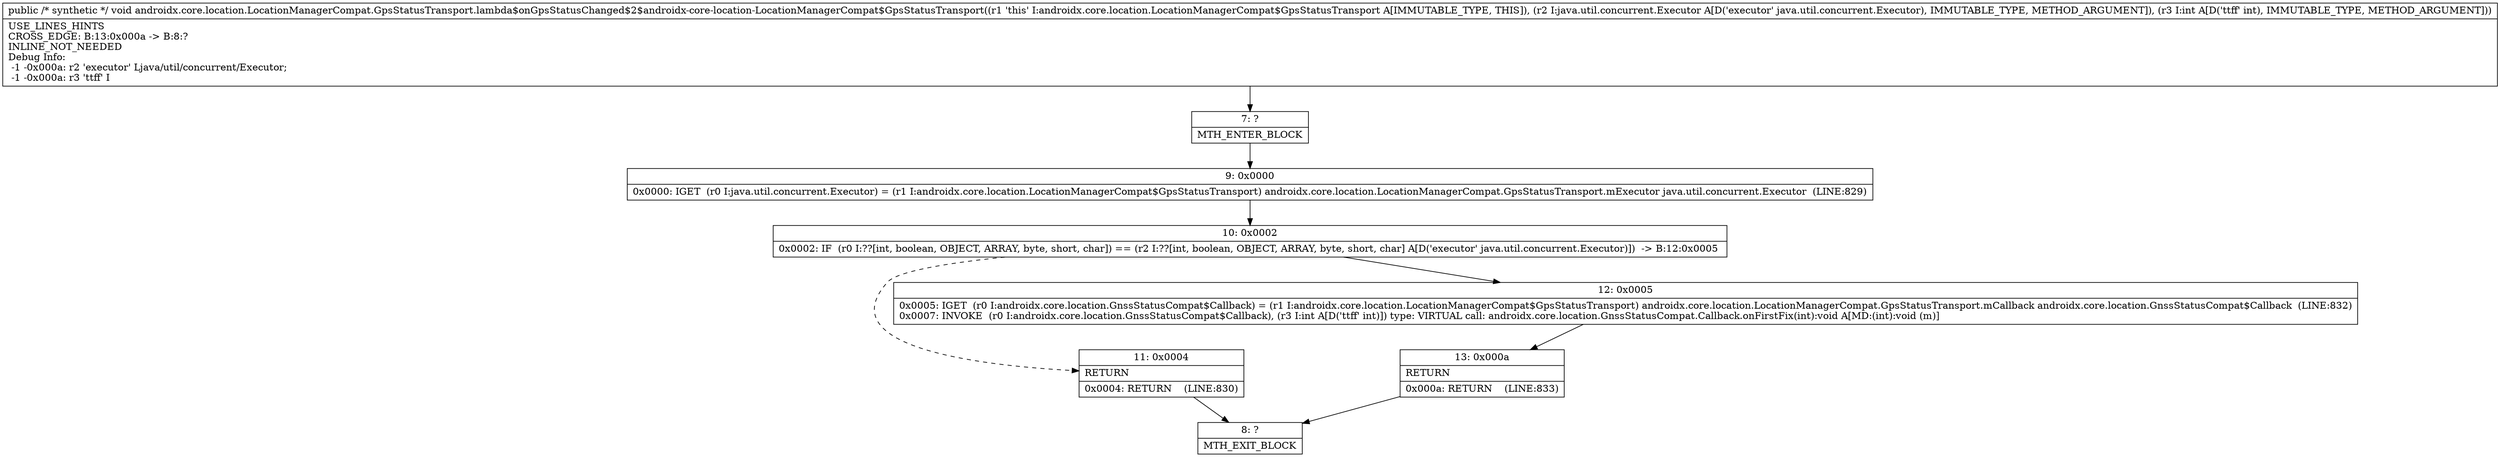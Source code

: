 digraph "CFG forandroidx.core.location.LocationManagerCompat.GpsStatusTransport.lambda$onGpsStatusChanged$2$androidx\-core\-location\-LocationManagerCompat$GpsStatusTransport(Ljava\/util\/concurrent\/Executor;I)V" {
Node_7 [shape=record,label="{7\:\ ?|MTH_ENTER_BLOCK\l}"];
Node_9 [shape=record,label="{9\:\ 0x0000|0x0000: IGET  (r0 I:java.util.concurrent.Executor) = (r1 I:androidx.core.location.LocationManagerCompat$GpsStatusTransport) androidx.core.location.LocationManagerCompat.GpsStatusTransport.mExecutor java.util.concurrent.Executor  (LINE:829)\l}"];
Node_10 [shape=record,label="{10\:\ 0x0002|0x0002: IF  (r0 I:??[int, boolean, OBJECT, ARRAY, byte, short, char]) == (r2 I:??[int, boolean, OBJECT, ARRAY, byte, short, char] A[D('executor' java.util.concurrent.Executor)])  \-\> B:12:0x0005 \l}"];
Node_11 [shape=record,label="{11\:\ 0x0004|RETURN\l|0x0004: RETURN    (LINE:830)\l}"];
Node_8 [shape=record,label="{8\:\ ?|MTH_EXIT_BLOCK\l}"];
Node_12 [shape=record,label="{12\:\ 0x0005|0x0005: IGET  (r0 I:androidx.core.location.GnssStatusCompat$Callback) = (r1 I:androidx.core.location.LocationManagerCompat$GpsStatusTransport) androidx.core.location.LocationManagerCompat.GpsStatusTransport.mCallback androidx.core.location.GnssStatusCompat$Callback  (LINE:832)\l0x0007: INVOKE  (r0 I:androidx.core.location.GnssStatusCompat$Callback), (r3 I:int A[D('ttff' int)]) type: VIRTUAL call: androidx.core.location.GnssStatusCompat.Callback.onFirstFix(int):void A[MD:(int):void (m)]\l}"];
Node_13 [shape=record,label="{13\:\ 0x000a|RETURN\l|0x000a: RETURN    (LINE:833)\l}"];
MethodNode[shape=record,label="{public \/* synthetic *\/ void androidx.core.location.LocationManagerCompat.GpsStatusTransport.lambda$onGpsStatusChanged$2$androidx\-core\-location\-LocationManagerCompat$GpsStatusTransport((r1 'this' I:androidx.core.location.LocationManagerCompat$GpsStatusTransport A[IMMUTABLE_TYPE, THIS]), (r2 I:java.util.concurrent.Executor A[D('executor' java.util.concurrent.Executor), IMMUTABLE_TYPE, METHOD_ARGUMENT]), (r3 I:int A[D('ttff' int), IMMUTABLE_TYPE, METHOD_ARGUMENT]))  | USE_LINES_HINTS\lCROSS_EDGE: B:13:0x000a \-\> B:8:?\lINLINE_NOT_NEEDED\lDebug Info:\l  \-1 \-0x000a: r2 'executor' Ljava\/util\/concurrent\/Executor;\l  \-1 \-0x000a: r3 'ttff' I\l}"];
MethodNode -> Node_7;Node_7 -> Node_9;
Node_9 -> Node_10;
Node_10 -> Node_11[style=dashed];
Node_10 -> Node_12;
Node_11 -> Node_8;
Node_12 -> Node_13;
Node_13 -> Node_8;
}

